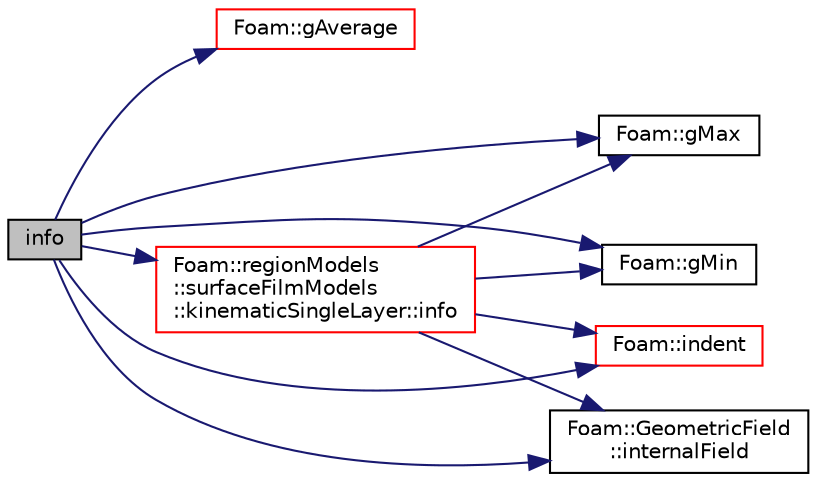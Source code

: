 digraph "info"
{
  bgcolor="transparent";
  edge [fontname="Helvetica",fontsize="10",labelfontname="Helvetica",labelfontsize="10"];
  node [fontname="Helvetica",fontsize="10",shape=record];
  rankdir="LR";
  Node1 [label="info",height=0.2,width=0.4,color="black", fillcolor="grey75", style="filled", fontcolor="black"];
  Node1 -> Node2 [color="midnightblue",fontsize="10",style="solid",fontname="Helvetica"];
  Node2 [label="Foam::gAverage",height=0.2,width=0.4,color="red",URL="$a10958.html#ab45e56189711a2e5cdd381a0e2b6cc5c"];
  Node1 -> Node3 [color="midnightblue",fontsize="10",style="solid",fontname="Helvetica"];
  Node3 [label="Foam::gMax",height=0.2,width=0.4,color="black",URL="$a10958.html#ae8d631fb8e841947408bb711abfb1e67"];
  Node1 -> Node4 [color="midnightblue",fontsize="10",style="solid",fontname="Helvetica"];
  Node4 [label="Foam::gMin",height=0.2,width=0.4,color="black",URL="$a10958.html#aca330ee6cfe7d602300dbc5905f8c9f6"];
  Node1 -> Node5 [color="midnightblue",fontsize="10",style="solid",fontname="Helvetica"];
  Node5 [label="Foam::indent",height=0.2,width=0.4,color="red",URL="$a10958.html#ae297c57ea5b952a8bc9e4f30f7ea8701",tooltip="Indent stream. "];
  Node1 -> Node6 [color="midnightblue",fontsize="10",style="solid",fontname="Helvetica"];
  Node6 [label="Foam::regionModels\l::surfaceFilmModels\l::kinematicSingleLayer::info",height=0.2,width=0.4,color="red",URL="$a01257.html#ac1b66fe77173de9e5e8542b2823d6071",tooltip="Provide some feedback. "];
  Node6 -> Node3 [color="midnightblue",fontsize="10",style="solid",fontname="Helvetica"];
  Node6 -> Node4 [color="midnightblue",fontsize="10",style="solid",fontname="Helvetica"];
  Node6 -> Node5 [color="midnightblue",fontsize="10",style="solid",fontname="Helvetica"];
  Node6 -> Node7 [color="midnightblue",fontsize="10",style="solid",fontname="Helvetica"];
  Node7 [label="Foam::GeometricField\l::internalField",height=0.2,width=0.4,color="black",URL="$a00934.html#a9536140d36d69bbac40496f6b817aa0a",tooltip="Return internal field. "];
  Node1 -> Node7 [color="midnightblue",fontsize="10",style="solid",fontname="Helvetica"];
}
